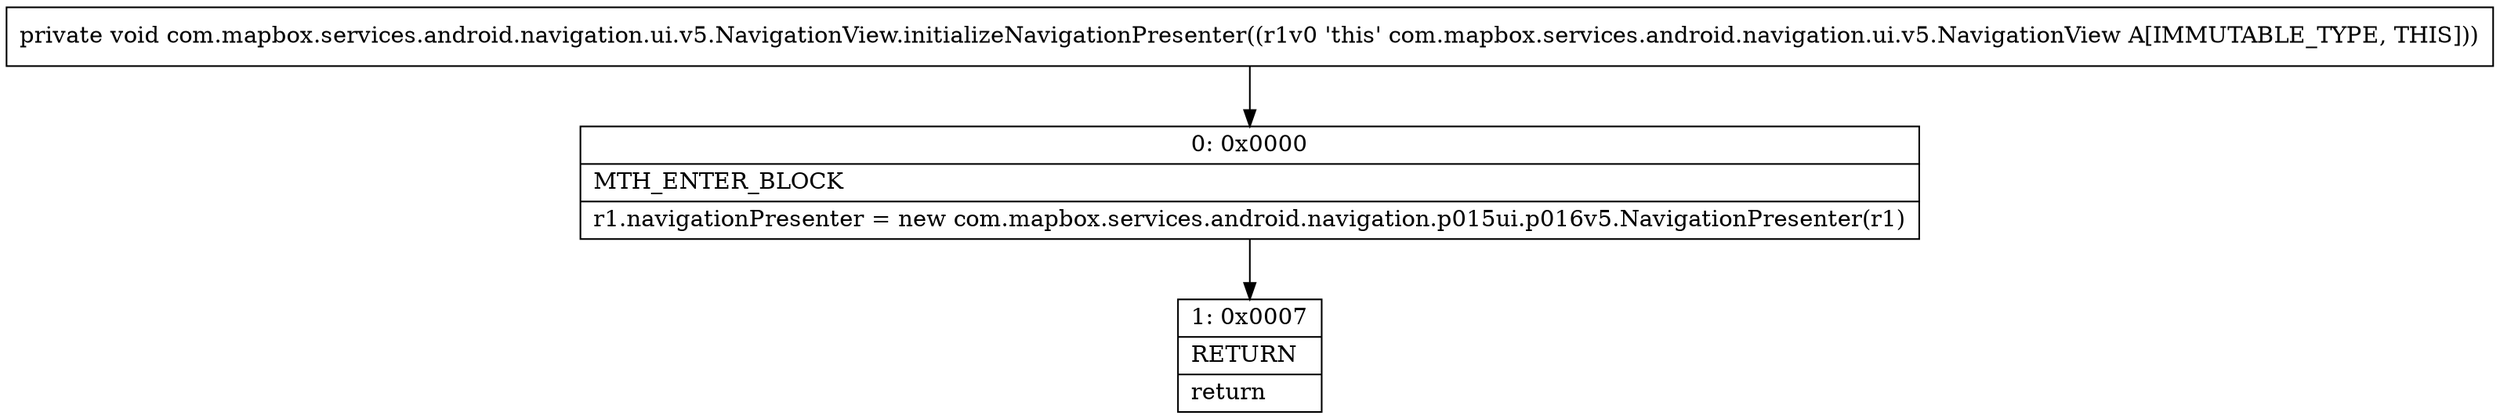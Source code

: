 digraph "CFG forcom.mapbox.services.android.navigation.ui.v5.NavigationView.initializeNavigationPresenter()V" {
Node_0 [shape=record,label="{0\:\ 0x0000|MTH_ENTER_BLOCK\l|r1.navigationPresenter = new com.mapbox.services.android.navigation.p015ui.p016v5.NavigationPresenter(r1)\l}"];
Node_1 [shape=record,label="{1\:\ 0x0007|RETURN\l|return\l}"];
MethodNode[shape=record,label="{private void com.mapbox.services.android.navigation.ui.v5.NavigationView.initializeNavigationPresenter((r1v0 'this' com.mapbox.services.android.navigation.ui.v5.NavigationView A[IMMUTABLE_TYPE, THIS])) }"];
MethodNode -> Node_0;
Node_0 -> Node_1;
}

